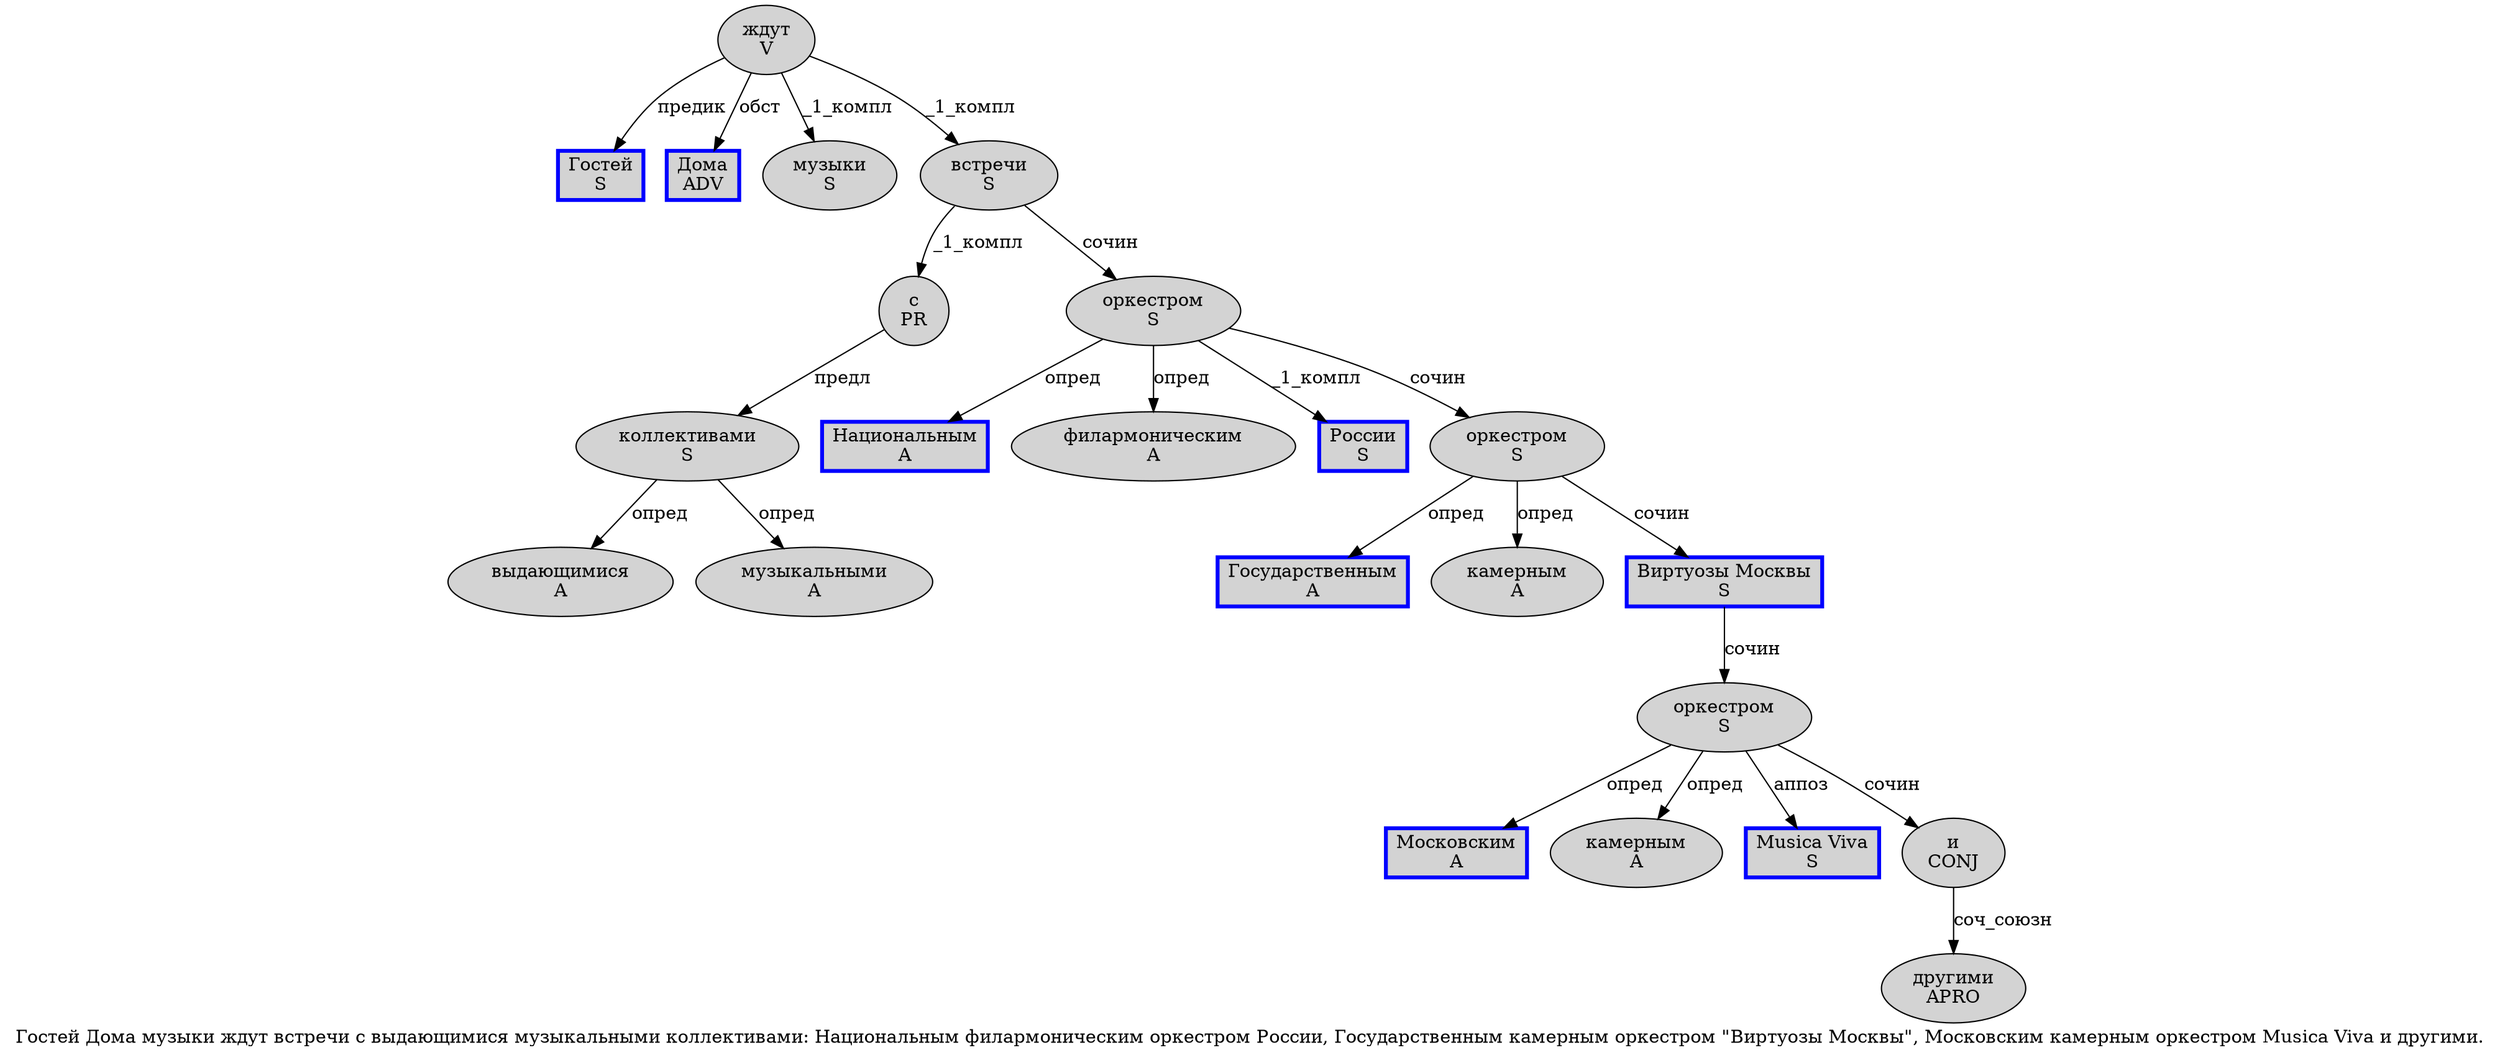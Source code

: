 digraph SENTENCE_945 {
	graph [label="Гостей Дома музыки ждут встречи с выдающимися музыкальными коллективами: Национальным филармоническим оркестром России, Государственным камерным оркестром \"Виртуозы Москвы\", Московским камерным оркестром Musica Viva и другими."]
	node [style=filled]
		0 [label="Гостей
S" color=blue fillcolor=lightgray penwidth=3 shape=box]
		1 [label="Дома
ADV" color=blue fillcolor=lightgray penwidth=3 shape=box]
		2 [label="музыки
S" color="" fillcolor=lightgray penwidth=1 shape=ellipse]
		3 [label="ждут
V" color="" fillcolor=lightgray penwidth=1 shape=ellipse]
		4 [label="встречи
S" color="" fillcolor=lightgray penwidth=1 shape=ellipse]
		5 [label="с
PR" color="" fillcolor=lightgray penwidth=1 shape=ellipse]
		6 [label="выдающимися
A" color="" fillcolor=lightgray penwidth=1 shape=ellipse]
		7 [label="музыкальными
A" color="" fillcolor=lightgray penwidth=1 shape=ellipse]
		8 [label="коллективами
S" color="" fillcolor=lightgray penwidth=1 shape=ellipse]
		10 [label="Национальным
A" color=blue fillcolor=lightgray penwidth=3 shape=box]
		11 [label="филармоническим
A" color="" fillcolor=lightgray penwidth=1 shape=ellipse]
		12 [label="оркестром
S" color="" fillcolor=lightgray penwidth=1 shape=ellipse]
		13 [label="России
S" color=blue fillcolor=lightgray penwidth=3 shape=box]
		15 [label="Государственным
A" color=blue fillcolor=lightgray penwidth=3 shape=box]
		16 [label="камерным
A" color="" fillcolor=lightgray penwidth=1 shape=ellipse]
		17 [label="оркестром
S" color="" fillcolor=lightgray penwidth=1 shape=ellipse]
		19 [label="Виртуозы Москвы
S" color=blue fillcolor=lightgray penwidth=3 shape=box]
		22 [label="Московским
A" color=blue fillcolor=lightgray penwidth=3 shape=box]
		23 [label="камерным
A" color="" fillcolor=lightgray penwidth=1 shape=ellipse]
		24 [label="оркестром
S" color="" fillcolor=lightgray penwidth=1 shape=ellipse]
		25 [label="Musica Viva
S" color=blue fillcolor=lightgray penwidth=3 shape=box]
		26 [label="и
CONJ" color="" fillcolor=lightgray penwidth=1 shape=ellipse]
		27 [label="другими
APRO" color="" fillcolor=lightgray penwidth=1 shape=ellipse]
			8 -> 6 [label="опред"]
			8 -> 7 [label="опред"]
			4 -> 5 [label="_1_компл"]
			4 -> 12 [label="сочин"]
			26 -> 27 [label="соч_союзн"]
			3 -> 0 [label="предик"]
			3 -> 1 [label="обст"]
			3 -> 2 [label="_1_компл"]
			3 -> 4 [label="_1_компл"]
			24 -> 22 [label="опред"]
			24 -> 23 [label="опред"]
			24 -> 25 [label="аппоз"]
			24 -> 26 [label="сочин"]
			12 -> 10 [label="опред"]
			12 -> 11 [label="опред"]
			12 -> 13 [label="_1_компл"]
			12 -> 17 [label="сочин"]
			17 -> 15 [label="опред"]
			17 -> 16 [label="опред"]
			17 -> 19 [label="сочин"]
			5 -> 8 [label="предл"]
			19 -> 24 [label="сочин"]
}